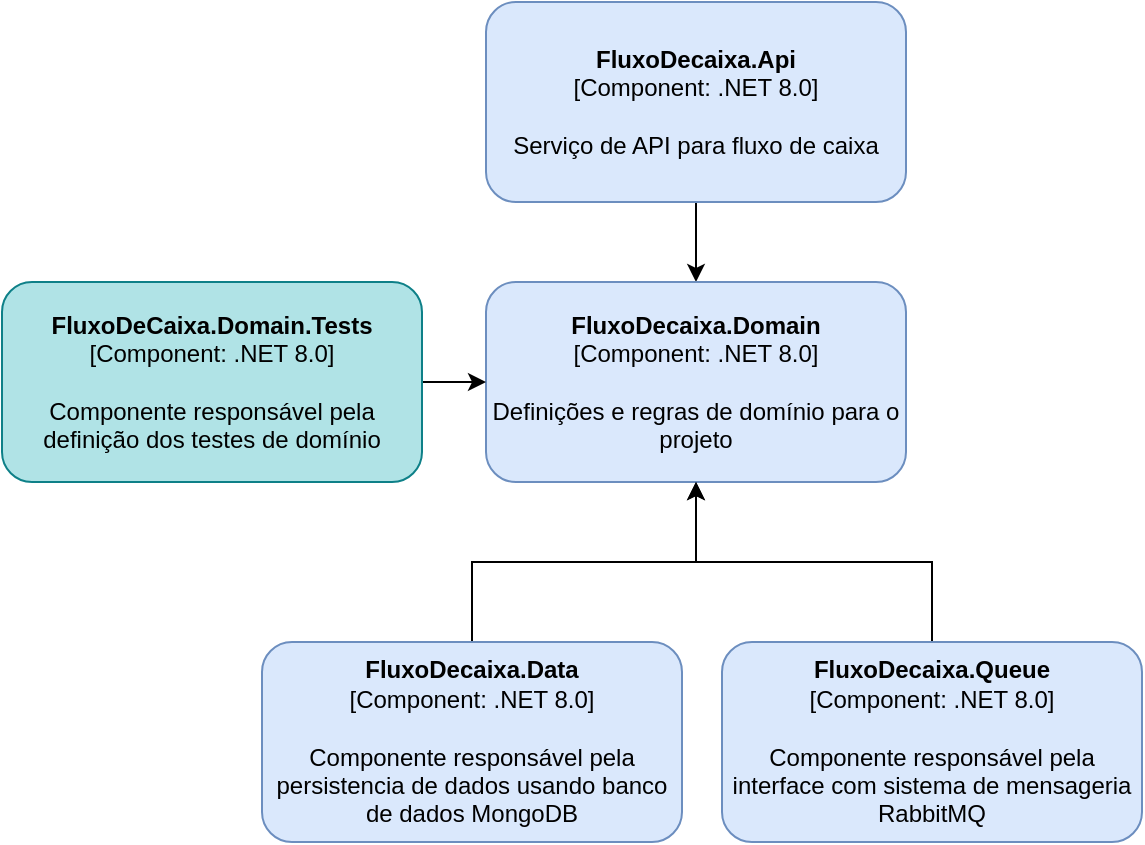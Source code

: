 <mxfile version="22.1.16" type="device" pages="2">
  <diagram name="Dependencias" id="lh5CfPEjWZGKf_8GbTHD">
    <mxGraphModel dx="2901" dy="836" grid="1" gridSize="10" guides="1" tooltips="1" connect="1" arrows="1" fold="1" page="1" pageScale="1" pageWidth="827" pageHeight="1169" math="0" shadow="0">
      <root>
        <mxCell id="0" />
        <mxCell id="1" parent="0" />
        <mxCell id="ZmnDn0bVMC0EXwRuv4WD-12" style="edgeStyle=orthogonalEdgeStyle;rounded=0;orthogonalLoop=1;jettySize=auto;html=1;" edge="1" parent="1" source="ZmnDn0bVMC0EXwRuv4WD-1" target="ZmnDn0bVMC0EXwRuv4WD-2">
          <mxGeometry relative="1" as="geometry" />
        </mxCell>
        <mxCell id="ZmnDn0bVMC0EXwRuv4WD-1" value="&lt;b&gt;FluxoDecaixa.Api&lt;/b&gt;&lt;br&gt;[Component: .NET 8.0]&lt;br&gt;&lt;br&gt;Serviço de API para fluxo de caixa" style="rounded=1;whiteSpace=wrap;html=1;fillColor=#dae8fc;strokeColor=#6c8ebf;" vertex="1" parent="1">
          <mxGeometry x="182" y="240" width="210" height="100" as="geometry" />
        </mxCell>
        <mxCell id="ZmnDn0bVMC0EXwRuv4WD-2" value="&lt;b&gt;FluxoDecaixa.Domain&lt;/b&gt;&lt;br&gt;[Component: .NET 8.0]&lt;br&gt;&lt;br&gt;Definições e regras de domínio para o projeto" style="rounded=1;whiteSpace=wrap;html=1;fillColor=#dae8fc;strokeColor=#6c8ebf;" vertex="1" parent="1">
          <mxGeometry x="182" y="380" width="210" height="100" as="geometry" />
        </mxCell>
        <mxCell id="ZmnDn0bVMC0EXwRuv4WD-7" style="edgeStyle=orthogonalEdgeStyle;rounded=0;orthogonalLoop=1;jettySize=auto;html=1;" edge="1" parent="1" source="ZmnDn0bVMC0EXwRuv4WD-3" target="ZmnDn0bVMC0EXwRuv4WD-2">
          <mxGeometry relative="1" as="geometry" />
        </mxCell>
        <mxCell id="ZmnDn0bVMC0EXwRuv4WD-3" value="&lt;b&gt;FluxoDecaixa.Data&lt;/b&gt;&lt;br&gt;[Component: .NET 8.0]&lt;br&gt;&lt;br&gt;Componente responsável pela persistencia de dados usando banco de dados MongoDB" style="rounded=1;whiteSpace=wrap;html=1;fillColor=#dae8fc;strokeColor=#6c8ebf;" vertex="1" parent="1">
          <mxGeometry x="70" y="560" width="210" height="100" as="geometry" />
        </mxCell>
        <mxCell id="ZmnDn0bVMC0EXwRuv4WD-8" style="edgeStyle=orthogonalEdgeStyle;rounded=0;orthogonalLoop=1;jettySize=auto;html=1;" edge="1" parent="1" source="ZmnDn0bVMC0EXwRuv4WD-6" target="ZmnDn0bVMC0EXwRuv4WD-2">
          <mxGeometry relative="1" as="geometry" />
        </mxCell>
        <mxCell id="ZmnDn0bVMC0EXwRuv4WD-6" value="&lt;b&gt;FluxoDecaixa.Queue&lt;/b&gt;&lt;br&gt;[Component: .NET 8.0]&lt;br&gt;&lt;br&gt;Componente responsável pela interface com sistema de mensageria RabbitMQ" style="rounded=1;whiteSpace=wrap;html=1;fillColor=#dae8fc;strokeColor=#6c8ebf;" vertex="1" parent="1">
          <mxGeometry x="300" y="560" width="210" height="100" as="geometry" />
        </mxCell>
        <mxCell id="ZmnDn0bVMC0EXwRuv4WD-14" style="edgeStyle=orthogonalEdgeStyle;rounded=0;orthogonalLoop=1;jettySize=auto;html=1;" edge="1" parent="1" source="ZmnDn0bVMC0EXwRuv4WD-13" target="ZmnDn0bVMC0EXwRuv4WD-2">
          <mxGeometry relative="1" as="geometry" />
        </mxCell>
        <mxCell id="ZmnDn0bVMC0EXwRuv4WD-13" value="&lt;b&gt;FluxoDeCaixa.Domain.Tests&lt;/b&gt;&lt;br&gt;[Component: .NET 8.0]&lt;br&gt;&lt;br&gt;Componente responsável pela definição dos testes de domínio" style="rounded=1;whiteSpace=wrap;html=1;fillColor=#b0e3e6;strokeColor=#0e8088;" vertex="1" parent="1">
          <mxGeometry x="-60" y="380" width="210" height="100" as="geometry" />
        </mxCell>
      </root>
    </mxGraphModel>
  </diagram>
  <diagram id="nCBEBpeRTZftJHN1eGEo" name="Fluxo">
    <mxGraphModel dx="2074" dy="836" grid="1" gridSize="10" guides="1" tooltips="1" connect="1" arrows="1" fold="1" page="1" pageScale="1" pageWidth="827" pageHeight="1169" math="0" shadow="0">
      <root>
        <mxCell id="0" />
        <mxCell id="1" parent="0" />
        <mxCell id="LTQ_wq-6zNQzz8wMexiz-48" value="" style="rounded=0;whiteSpace=wrap;html=1;fillColor=none;dashed=1;" vertex="1" parent="1">
          <mxGeometry x="69" y="370" width="730" height="490" as="geometry" />
        </mxCell>
        <mxCell id="LTQ_wq-6zNQzz8wMexiz-7" style="edgeStyle=orthogonalEdgeStyle;rounded=0;orthogonalLoop=1;jettySize=auto;html=1;" edge="1" parent="1" source="LTQ_wq-6zNQzz8wMexiz-2" target="LTQ_wq-6zNQzz8wMexiz-6">
          <mxGeometry relative="1" as="geometry">
            <Array as="points">
              <mxPoint x="310" y="430" />
              <mxPoint x="310" y="430" />
            </Array>
          </mxGeometry>
        </mxCell>
        <mxCell id="LTQ_wq-6zNQzz8wMexiz-36" style="edgeStyle=orthogonalEdgeStyle;rounded=0;orthogonalLoop=1;jettySize=auto;html=1;curved=0;" edge="1" parent="1" source="LTQ_wq-6zNQzz8wMexiz-2" target="LTQ_wq-6zNQzz8wMexiz-28">
          <mxGeometry relative="1" as="geometry">
            <Array as="points">
              <mxPoint x="640" y="520" />
              <mxPoint x="640" y="520" />
            </Array>
          </mxGeometry>
        </mxCell>
        <mxCell id="LTQ_wq-6zNQzz8wMexiz-50" value="Consulta&lt;br&gt;Balanço&lt;br&gt;diário" style="edgeLabel;html=1;align=center;verticalAlign=middle;resizable=0;points=[];" vertex="1" connectable="0" parent="LTQ_wq-6zNQzz8wMexiz-36">
          <mxGeometry x="-0.006" y="5" relative="1" as="geometry">
            <mxPoint as="offset" />
          </mxGeometry>
        </mxCell>
        <mxCell id="LTQ_wq-6zNQzz8wMexiz-2" value="FluxoDeCaixa.Api" style="rounded=1;whiteSpace=wrap;html=1;fillColor=#dae8fc;strokeColor=#6c8ebf;" vertex="1" parent="1">
          <mxGeometry x="80" y="380" width="710" height="30" as="geometry" />
        </mxCell>
        <mxCell id="LTQ_wq-6zNQzz8wMexiz-4" style="edgeStyle=orthogonalEdgeStyle;rounded=0;orthogonalLoop=1;jettySize=auto;html=1;exitX=0.5;exitY=0.5;exitDx=0;exitDy=0;exitPerimeter=0;" edge="1" parent="1" source="LTQ_wq-6zNQzz8wMexiz-3" target="LTQ_wq-6zNQzz8wMexiz-2">
          <mxGeometry relative="1" as="geometry">
            <mxPoint x="254" y="330" as="sourcePoint" />
            <mxPoint x="260" y="390" as="targetPoint" />
            <Array as="points">
              <mxPoint x="259" y="350" />
              <mxPoint x="259" y="350" />
            </Array>
          </mxGeometry>
        </mxCell>
        <mxCell id="LTQ_wq-6zNQzz8wMexiz-19" value="Inserir lançamento" style="edgeLabel;html=1;align=center;verticalAlign=middle;resizable=0;points=[];" vertex="1" connectable="0" parent="LTQ_wq-6zNQzz8wMexiz-4">
          <mxGeometry x="0.031" y="3" relative="1" as="geometry">
            <mxPoint x="-2" y="14" as="offset" />
          </mxGeometry>
        </mxCell>
        <mxCell id="LTQ_wq-6zNQzz8wMexiz-3" value="" style="shape=umlActor;verticalLabelPosition=bottom;verticalAlign=top;html=1;outlineConnect=0;" vertex="1" parent="1">
          <mxGeometry x="244" y="260" width="30" height="60" as="geometry" />
        </mxCell>
        <mxCell id="LTQ_wq-6zNQzz8wMexiz-31" style="edgeStyle=orthogonalEdgeStyle;rounded=0;orthogonalLoop=1;jettySize=auto;html=1;" edge="1" parent="1" source="LTQ_wq-6zNQzz8wMexiz-6" target="LTQ_wq-6zNQzz8wMexiz-13">
          <mxGeometry relative="1" as="geometry">
            <Array as="points">
              <mxPoint x="310" y="550" />
              <mxPoint x="180" y="550" />
            </Array>
          </mxGeometry>
        </mxCell>
        <mxCell id="LTQ_wq-6zNQzz8wMexiz-45" value="Posta lançamento" style="edgeLabel;html=1;align=center;verticalAlign=middle;resizable=0;points=[];" vertex="1" connectable="0" parent="LTQ_wq-6zNQzz8wMexiz-31">
          <mxGeometry x="0.157" y="3" relative="1" as="geometry">
            <mxPoint as="offset" />
          </mxGeometry>
        </mxCell>
        <mxCell id="LTQ_wq-6zNQzz8wMexiz-32" style="edgeStyle=orthogonalEdgeStyle;rounded=0;orthogonalLoop=1;jettySize=auto;html=1;" edge="1" parent="1" source="LTQ_wq-6zNQzz8wMexiz-6" target="LTQ_wq-6zNQzz8wMexiz-11">
          <mxGeometry relative="1" as="geometry">
            <Array as="points">
              <mxPoint x="310" y="550" />
              <mxPoint x="430" y="550" />
            </Array>
          </mxGeometry>
        </mxCell>
        <mxCell id="LTQ_wq-6zNQzz8wMexiz-46" value="Salva lançamento" style="edgeLabel;html=1;align=center;verticalAlign=middle;resizable=0;points=[];" vertex="1" connectable="0" parent="LTQ_wq-6zNQzz8wMexiz-32">
          <mxGeometry x="-0.027" relative="1" as="geometry">
            <mxPoint x="10" as="offset" />
          </mxGeometry>
        </mxCell>
        <mxCell id="LTQ_wq-6zNQzz8wMexiz-6" value="FluxoDeCaixa.Domain" style="rounded=1;whiteSpace=wrap;html=1;fillColor=#dae8fc;strokeColor=#6c8ebf;" vertex="1" parent="1">
          <mxGeometry x="230" y="460" width="160" height="60" as="geometry" />
        </mxCell>
        <mxCell id="LTQ_wq-6zNQzz8wMexiz-16" style="edgeStyle=orthogonalEdgeStyle;rounded=0;orthogonalLoop=1;jettySize=auto;html=1;" edge="1" parent="1" source="LTQ_wq-6zNQzz8wMexiz-11" target="LTQ_wq-6zNQzz8wMexiz-15">
          <mxGeometry relative="1" as="geometry">
            <Array as="points">
              <mxPoint x="420" y="760" />
              <mxPoint x="420" y="760" />
            </Array>
          </mxGeometry>
        </mxCell>
        <mxCell id="LTQ_wq-6zNQzz8wMexiz-11" value="FluxoDeCaixa.Data&lt;br&gt;&lt;i&gt;Repositórios&lt;/i&gt;" style="rounded=1;whiteSpace=wrap;html=1;fillColor=#dae8fc;strokeColor=#6c8ebf;" vertex="1" parent="1">
          <mxGeometry x="330" y="585" width="151" height="60" as="geometry" />
        </mxCell>
        <mxCell id="LTQ_wq-6zNQzz8wMexiz-33" style="edgeStyle=orthogonalEdgeStyle;rounded=0;orthogonalLoop=1;jettySize=auto;html=1;" edge="1" parent="1" source="LTQ_wq-6zNQzz8wMexiz-13" target="LTQ_wq-6zNQzz8wMexiz-17">
          <mxGeometry relative="1" as="geometry">
            <Array as="points">
              <mxPoint x="170" y="710" />
              <mxPoint x="170" y="710" />
            </Array>
          </mxGeometry>
        </mxCell>
        <mxCell id="LTQ_wq-6zNQzz8wMexiz-13" value="FluxoDeCaixa.Queue&lt;br&gt;&lt;i&gt;QueuePublisher&lt;/i&gt;" style="rounded=1;whiteSpace=wrap;html=1;fillColor=#dae8fc;strokeColor=#6c8ebf;" vertex="1" parent="1">
          <mxGeometry x="110" y="585" width="140" height="60" as="geometry" />
        </mxCell>
        <mxCell id="LTQ_wq-6zNQzz8wMexiz-37" style="edgeStyle=orthogonalEdgeStyle;rounded=0;orthogonalLoop=1;jettySize=auto;html=1;" edge="1" parent="1" source="LTQ_wq-6zNQzz8wMexiz-15" target="LTQ_wq-6zNQzz8wMexiz-28">
          <mxGeometry relative="1" as="geometry" />
        </mxCell>
        <mxCell id="LTQ_wq-6zNQzz8wMexiz-15" value="MongoDB&lt;br&gt;&lt;i&gt;Externo&lt;/i&gt;" style="shape=cylinder3;whiteSpace=wrap;html=1;boundedLbl=1;backgroundOutline=1;size=15;fillColor=#d5e8d4;strokeColor=#82b366;" vertex="1" parent="1">
          <mxGeometry x="390" y="880" width="60" height="80" as="geometry" />
        </mxCell>
        <mxCell id="LTQ_wq-6zNQzz8wMexiz-30" style="edgeStyle=orthogonalEdgeStyle;rounded=0;orthogonalLoop=1;jettySize=auto;html=1;" edge="1" parent="1" source="LTQ_wq-6zNQzz8wMexiz-17" target="LTQ_wq-6zNQzz8wMexiz-26">
          <mxGeometry relative="1" as="geometry">
            <Array as="points">
              <mxPoint x="280" y="925" />
            </Array>
          </mxGeometry>
        </mxCell>
        <mxCell id="LTQ_wq-6zNQzz8wMexiz-49" value="Recebe&amp;nbsp;&lt;br&gt;lançamento" style="edgeLabel;html=1;align=center;verticalAlign=middle;resizable=0;points=[];" vertex="1" connectable="0" parent="LTQ_wq-6zNQzz8wMexiz-30">
          <mxGeometry x="-0.024" y="-2" relative="1" as="geometry">
            <mxPoint as="offset" />
          </mxGeometry>
        </mxCell>
        <mxCell id="LTQ_wq-6zNQzz8wMexiz-17" value="RabbitMQ&lt;br&gt;&lt;i&gt;Externo&lt;/i&gt;" style="shape=step;perimeter=stepPerimeter;whiteSpace=wrap;html=1;fixedSize=1;fillColor=#d5e8d4;strokeColor=#82b366;" vertex="1" parent="1">
          <mxGeometry x="130" y="890" width="100" height="70" as="geometry" />
        </mxCell>
        <mxCell id="LTQ_wq-6zNQzz8wMexiz-20" value="" style="endArrow=none;dashed=1;html=1;rounded=0;exitX=0.593;exitY=1;exitDx=0;exitDy=0;exitPerimeter=0;" edge="1" parent="1" source="LTQ_wq-6zNQzz8wMexiz-48">
          <mxGeometry width="50" height="50" relative="1" as="geometry">
            <mxPoint x="500" y="840" as="sourcePoint" />
            <mxPoint x="500" y="420" as="targetPoint" />
          </mxGeometry>
        </mxCell>
        <mxCell id="LTQ_wq-6zNQzz8wMexiz-21" value="Command Stack" style="text;html=1;align=center;verticalAlign=middle;resizable=0;points=[];autosize=1;strokeColor=none;fillColor=none;" vertex="1" parent="1">
          <mxGeometry x="90" y="420" width="110" height="30" as="geometry" />
        </mxCell>
        <mxCell id="LTQ_wq-6zNQzz8wMexiz-24" style="edgeStyle=orthogonalEdgeStyle;rounded=0;orthogonalLoop=1;jettySize=auto;html=1;" edge="1" parent="1" source="LTQ_wq-6zNQzz8wMexiz-22" target="LTQ_wq-6zNQzz8wMexiz-2">
          <mxGeometry relative="1" as="geometry">
            <Array as="points">
              <mxPoint x="625" y="350" />
              <mxPoint x="625" y="350" />
            </Array>
          </mxGeometry>
        </mxCell>
        <mxCell id="LTQ_wq-6zNQzz8wMexiz-25" value="Consutar Consolidado" style="edgeLabel;html=1;align=center;verticalAlign=middle;resizable=0;points=[];" vertex="1" connectable="0" parent="LTQ_wq-6zNQzz8wMexiz-24">
          <mxGeometry x="0.043" relative="1" as="geometry">
            <mxPoint x="1" y="-1" as="offset" />
          </mxGeometry>
        </mxCell>
        <mxCell id="LTQ_wq-6zNQzz8wMexiz-22" value="" style="shape=umlActor;verticalLabelPosition=bottom;verticalAlign=top;html=1;outlineConnect=0;" vertex="1" parent="1">
          <mxGeometry x="610" y="260" width="30" height="60" as="geometry" />
        </mxCell>
        <mxCell id="LTQ_wq-6zNQzz8wMexiz-35" style="edgeStyle=orthogonalEdgeStyle;rounded=0;orthogonalLoop=1;jettySize=auto;html=1;entryX=0;entryY=0.5;entryDx=0;entryDy=0;" edge="1" parent="1" source="LTQ_wq-6zNQzz8wMexiz-26" target="LTQ_wq-6zNQzz8wMexiz-11">
          <mxGeometry relative="1" as="geometry" />
        </mxCell>
        <mxCell id="LTQ_wq-6zNQzz8wMexiz-41" value="Converte lançamento&lt;br&gt;em registro de&lt;br&gt;balanço e salva" style="edgeLabel;html=1;align=center;verticalAlign=middle;resizable=0;points=[];" vertex="1" connectable="0" parent="LTQ_wq-6zNQzz8wMexiz-35">
          <mxGeometry x="-0.455" y="3" relative="1" as="geometry">
            <mxPoint as="offset" />
          </mxGeometry>
        </mxCell>
        <mxCell id="LTQ_wq-6zNQzz8wMexiz-26" value="FluxoDeCaixa.Queue&lt;br&gt;&lt;i&gt;QueueSubscriber&lt;/i&gt;" style="rounded=1;whiteSpace=wrap;html=1;fillColor=#dae8fc;strokeColor=#6c8ebf;" vertex="1" parent="1">
          <mxGeometry x="210" y="730" width="140" height="60" as="geometry" />
        </mxCell>
        <mxCell id="LTQ_wq-6zNQzz8wMexiz-28" value="FluxoDeCaixa.Data&lt;br&gt;&lt;i&gt;Repositório de balanço diário&lt;/i&gt;" style="rounded=1;whiteSpace=wrap;html=1;fillColor=#dae8fc;strokeColor=#6c8ebf;" vertex="1" parent="1">
          <mxGeometry x="570" y="585" width="140" height="60" as="geometry" />
        </mxCell>
        <mxCell id="LTQ_wq-6zNQzz8wMexiz-38" value="Query Stack" style="text;html=1;align=center;verticalAlign=middle;resizable=0;points=[];autosize=1;strokeColor=none;fillColor=none;" vertex="1" parent="1">
          <mxGeometry x="700" y="420" width="90" height="30" as="geometry" />
        </mxCell>
      </root>
    </mxGraphModel>
  </diagram>
</mxfile>
